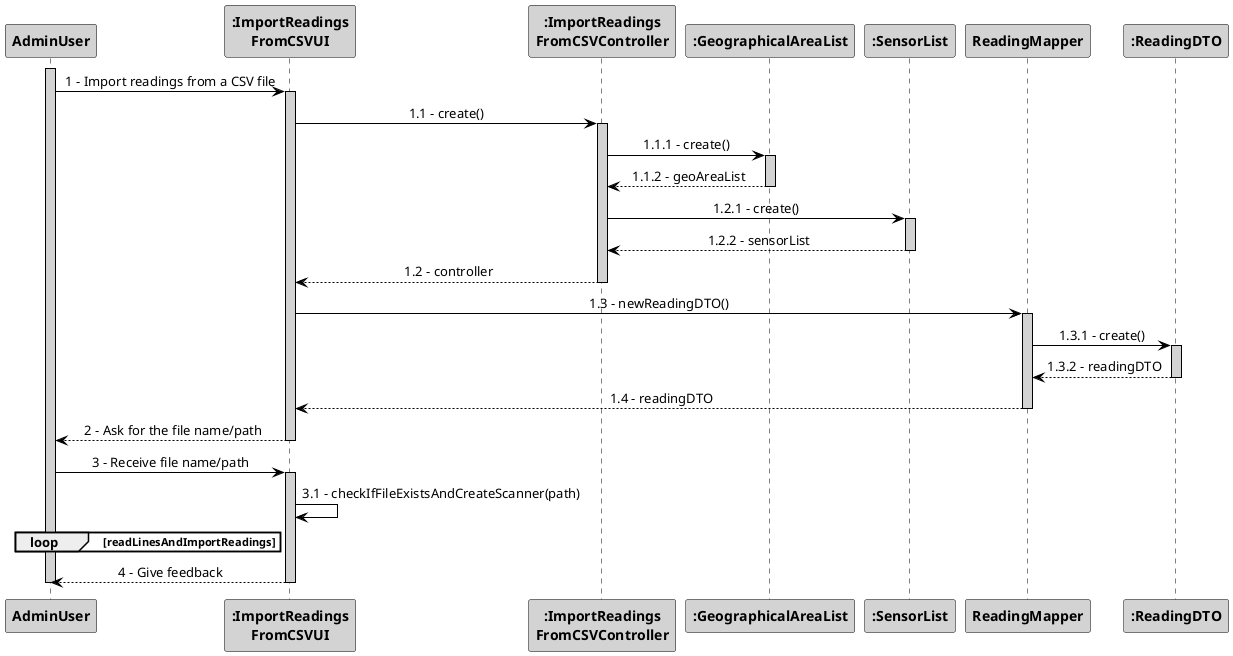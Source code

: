 @startuml
skinparam sequenceMessageAlign center
skinparam sequence {
	ArrowColor Black
	ActorBorderColor DarkBlue
	LifeLineBorderColor black
	LifeLineBackgroundColor LightGrey

	ParticipantBorderColor Black
	ParticipantBackgroundColor LightGrey
	ParticipantFontStyle Bold

	ActorBackgroundColor DimGrey
	ActorFontColor DeepSkyBlue
	ActorFontStyle Bold
	ActorFontSize 17
	ActorFontName Aapex
}

activate AdminUser
actor AdminUser

AdminUser -> ":ImportReadings\nFromCSVUI":1 - Import readings from a CSV file
activate ":ImportReadings\nFromCSVUI"
":ImportReadings\nFromCSVUI" -> ":ImportReadings\nFromCSVController": 1.1 - create()
activate ":ImportReadings\nFromCSVController"
":ImportReadings\nFromCSVController" -> ":GeographicalAreaList": 1.1.1 - create()
activate ":GeographicalAreaList"
":GeographicalAreaList" --> ":ImportReadings\nFromCSVController": 1.1.2 - geoAreaList
deactivate ":GeographicalAreaList"
":ImportReadings\nFromCSVController" -> ":SensorList": 1.2.1 - create()
activate ":SensorList"
":SensorList" --> ":ImportReadings\nFromCSVController": 1.2.2 - sensorList
deactivate ":SensorList"
":ImportReadings\nFromCSVController" --> ":ImportReadings\nFromCSVUI": 1.2 - controller
deactivate ":ImportReadings\nFromCSVController"
":ImportReadings\nFromCSVUI" -> ReadingMapper: 1.3 - newReadingDTO()
activate ReadingMapper

ReadingMapper -> ":ReadingDTO": 1.3.1 - create()
activate ":ReadingDTO"
":ReadingDTO" --> ReadingMapper: 1.3.2 - readingDTO
deactivate ":ReadingDTO"
ReadingMapper --> ":ImportReadings\nFromCSVUI": 1.4 - readingDTO
deactivate ReadingMapper
":ImportReadings\nFromCSVUI" --> AdminUser: 2 - Ask for the file name/path
deactivate ":ImportReadings\nFromCSVUI"
AdminUser -> ":ImportReadings\nFromCSVUI": 3 - Receive file name/path
activate ":ImportReadings\nFromCSVUI"
":ImportReadings\nFromCSVUI" -> ":ImportReadings\nFromCSVUI": 3.1 - checkIfFileExistsAndCreateScanner(path)
loop readLinesAndImportReadings
end loop
":ImportReadings\nFromCSVUI" --> AdminUser: 4 - Give feedback
deactivate



deactivate AdminUser

@enduml